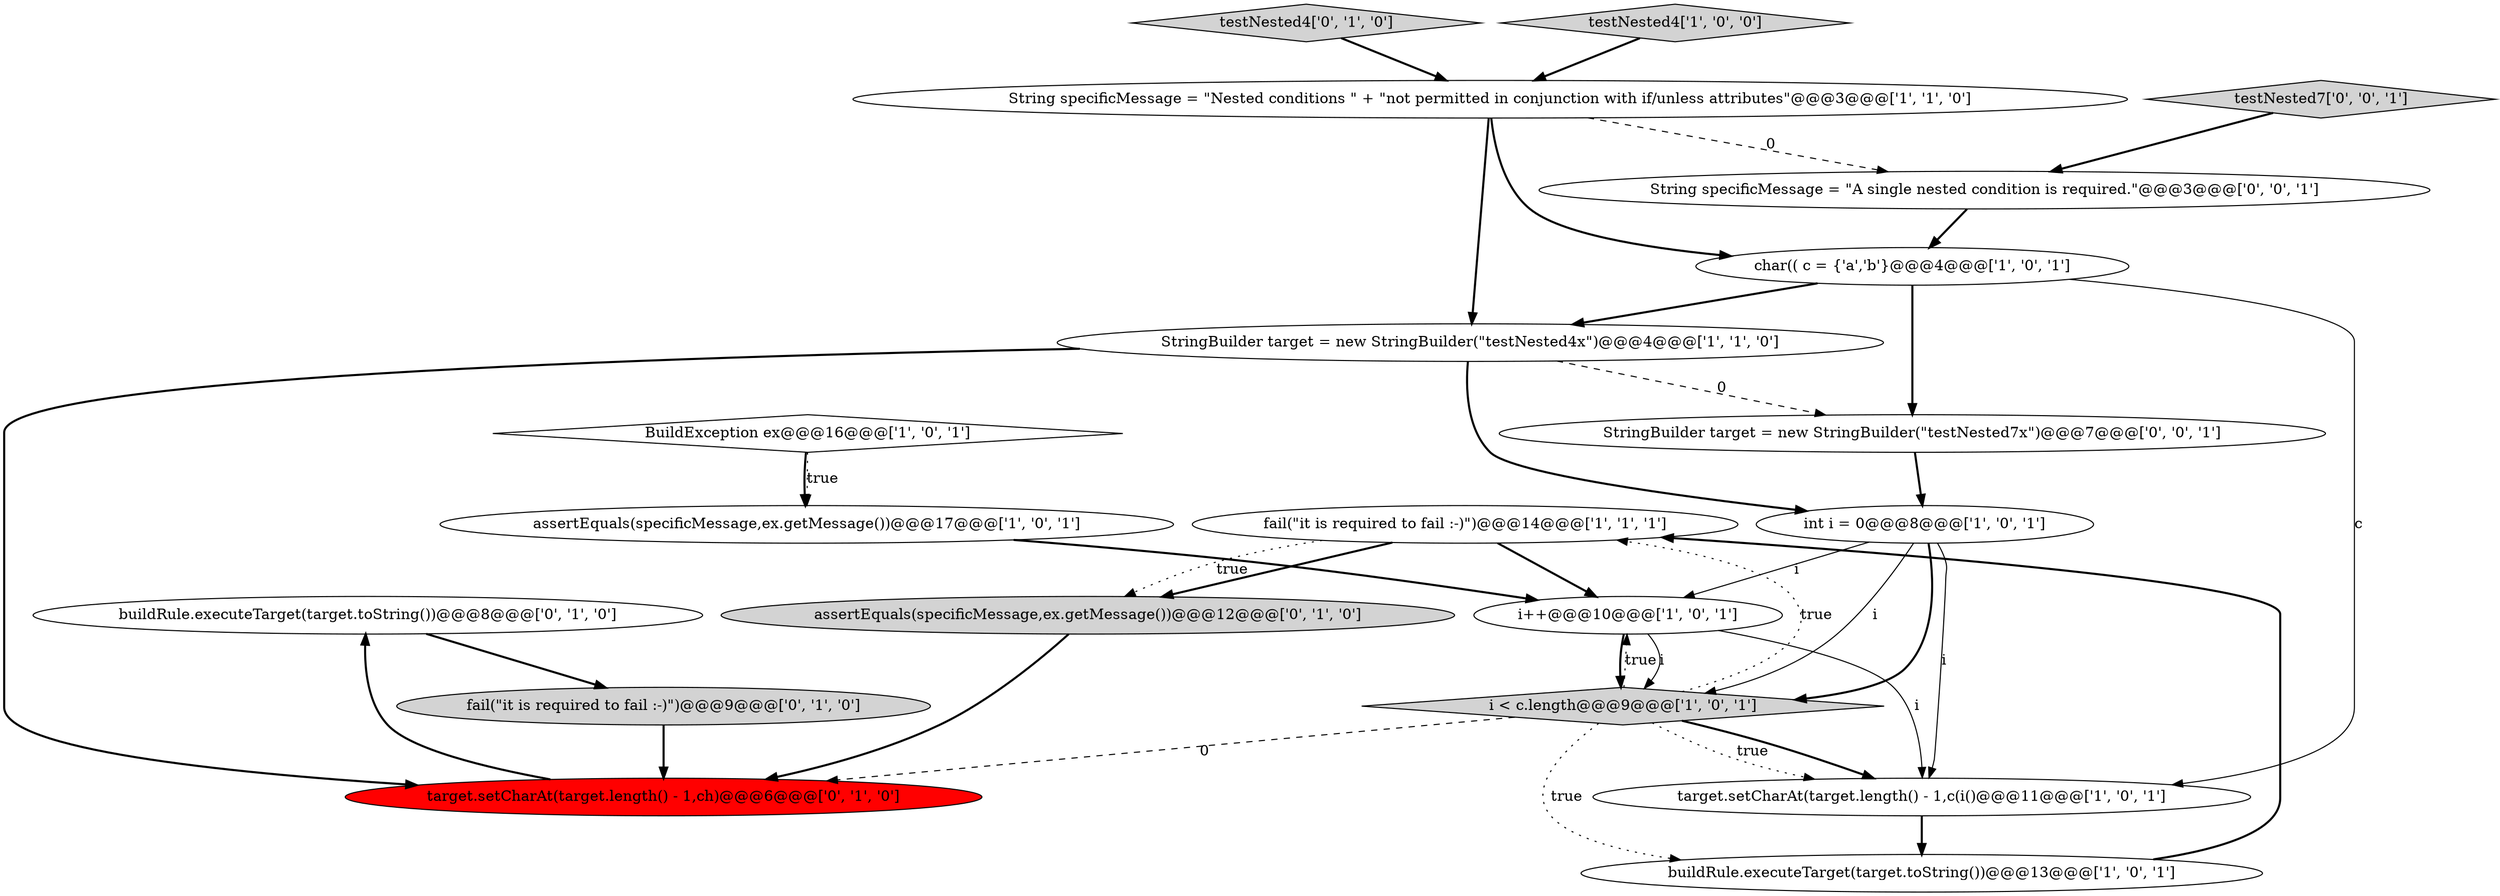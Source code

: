 digraph {
15 [style = filled, label = "buildRule.executeTarget(target.toString())@@@8@@@['0', '1', '0']", fillcolor = white, shape = ellipse image = "AAA0AAABBB2BBB"];
17 [style = filled, label = "StringBuilder target = new StringBuilder(\"testNested7x\")@@@7@@@['0', '0', '1']", fillcolor = white, shape = ellipse image = "AAA0AAABBB3BBB"];
1 [style = filled, label = "buildRule.executeTarget(target.toString())@@@13@@@['1', '0', '1']", fillcolor = white, shape = ellipse image = "AAA0AAABBB1BBB"];
8 [style = filled, label = "fail(\"it is required to fail :-)\")@@@14@@@['1', '1', '1']", fillcolor = white, shape = ellipse image = "AAA0AAABBB1BBB"];
4 [style = filled, label = "int i = 0@@@8@@@['1', '0', '1']", fillcolor = white, shape = ellipse image = "AAA0AAABBB1BBB"];
19 [style = filled, label = "String specificMessage = \"A single nested condition is required.\"@@@3@@@['0', '0', '1']", fillcolor = white, shape = ellipse image = "AAA0AAABBB3BBB"];
7 [style = filled, label = "i++@@@10@@@['1', '0', '1']", fillcolor = white, shape = ellipse image = "AAA0AAABBB1BBB"];
14 [style = filled, label = "testNested4['0', '1', '0']", fillcolor = lightgray, shape = diamond image = "AAA0AAABBB2BBB"];
12 [style = filled, label = "fail(\"it is required to fail :-)\")@@@9@@@['0', '1', '0']", fillcolor = lightgray, shape = ellipse image = "AAA0AAABBB2BBB"];
16 [style = filled, label = "assertEquals(specificMessage,ex.getMessage())@@@12@@@['0', '1', '0']", fillcolor = lightgray, shape = ellipse image = "AAA0AAABBB2BBB"];
11 [style = filled, label = "target.setCharAt(target.length() - 1,c(i()@@@11@@@['1', '0', '1']", fillcolor = white, shape = ellipse image = "AAA0AAABBB1BBB"];
2 [style = filled, label = "String specificMessage = \"Nested conditions \" + \"not permitted in conjunction with if/unless attributes\"@@@3@@@['1', '1', '0']", fillcolor = white, shape = ellipse image = "AAA0AAABBB1BBB"];
5 [style = filled, label = "BuildException ex@@@16@@@['1', '0', '1']", fillcolor = white, shape = diamond image = "AAA0AAABBB1BBB"];
0 [style = filled, label = "StringBuilder target = new StringBuilder(\"testNested4x\")@@@4@@@['1', '1', '0']", fillcolor = white, shape = ellipse image = "AAA0AAABBB1BBB"];
10 [style = filled, label = "assertEquals(specificMessage,ex.getMessage())@@@17@@@['1', '0', '1']", fillcolor = white, shape = ellipse image = "AAA0AAABBB1BBB"];
18 [style = filled, label = "testNested7['0', '0', '1']", fillcolor = lightgray, shape = diamond image = "AAA0AAABBB3BBB"];
9 [style = filled, label = "testNested4['1', '0', '0']", fillcolor = lightgray, shape = diamond image = "AAA0AAABBB1BBB"];
3 [style = filled, label = "i < c.length@@@9@@@['1', '0', '1']", fillcolor = lightgray, shape = diamond image = "AAA0AAABBB1BBB"];
13 [style = filled, label = "target.setCharAt(target.length() - 1,ch)@@@6@@@['0', '1', '0']", fillcolor = red, shape = ellipse image = "AAA1AAABBB2BBB"];
6 [style = filled, label = "char(( c = {'a','b'}@@@4@@@['1', '0', '1']", fillcolor = white, shape = ellipse image = "AAA0AAABBB1BBB"];
4->7 [style = solid, label="i"];
6->17 [style = bold, label=""];
3->11 [style = dotted, label="true"];
5->10 [style = bold, label=""];
4->3 [style = bold, label=""];
8->16 [style = bold, label=""];
4->11 [style = solid, label="i"];
16->13 [style = bold, label=""];
3->7 [style = dotted, label="true"];
2->19 [style = dashed, label="0"];
1->8 [style = bold, label=""];
0->13 [style = bold, label=""];
7->3 [style = solid, label="i"];
11->1 [style = bold, label=""];
9->2 [style = bold, label=""];
2->6 [style = bold, label=""];
5->10 [style = dotted, label="true"];
8->16 [style = dotted, label="true"];
3->11 [style = bold, label=""];
18->19 [style = bold, label=""];
6->0 [style = bold, label=""];
4->3 [style = solid, label="i"];
19->6 [style = bold, label=""];
3->13 [style = dashed, label="0"];
0->17 [style = dashed, label="0"];
10->7 [style = bold, label=""];
7->3 [style = bold, label=""];
8->7 [style = bold, label=""];
12->13 [style = bold, label=""];
2->0 [style = bold, label=""];
6->11 [style = solid, label="c"];
0->4 [style = bold, label=""];
15->12 [style = bold, label=""];
14->2 [style = bold, label=""];
13->15 [style = bold, label=""];
3->8 [style = dotted, label="true"];
3->1 [style = dotted, label="true"];
17->4 [style = bold, label=""];
7->11 [style = solid, label="i"];
}
